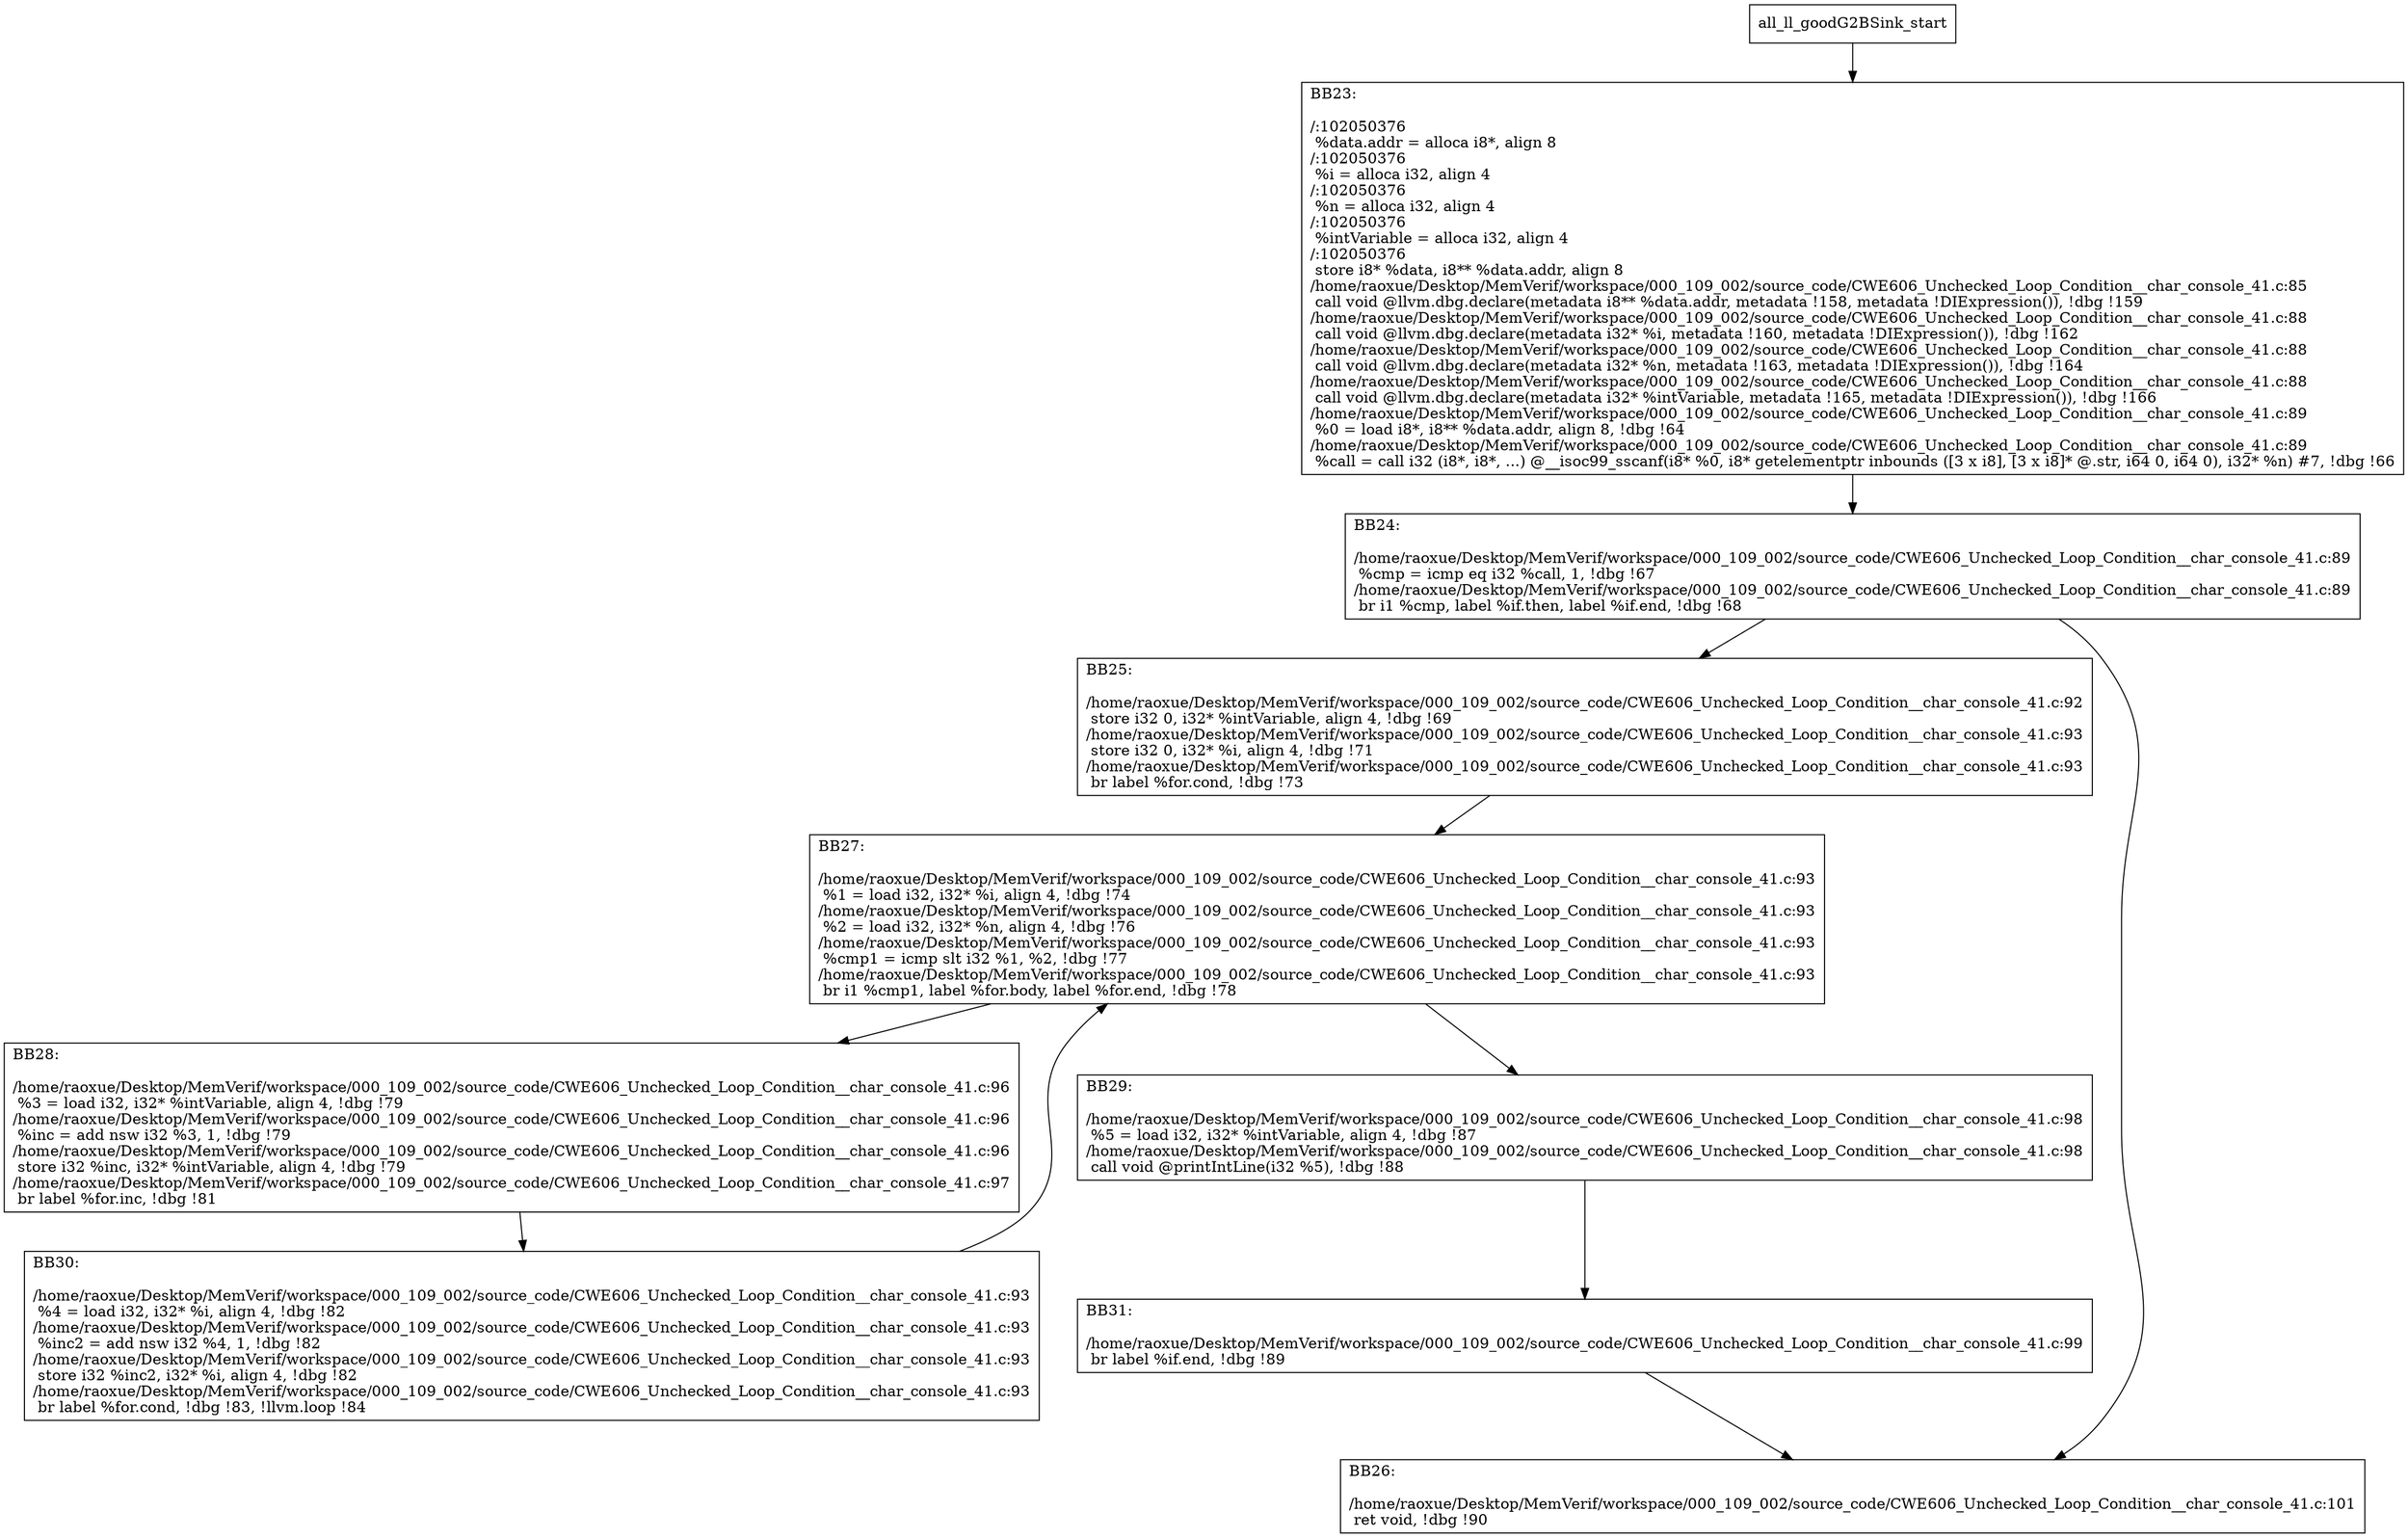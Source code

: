 digraph "CFG for'all_ll_goodG2BSink' function" {
	BBall_ll_goodG2BSink_start[shape=record,label="{all_ll_goodG2BSink_start}"];
	BBall_ll_goodG2BSink_start-> all_ll_goodG2BSinkBB23;
	all_ll_goodG2BSinkBB23 [shape=record, label="{BB23:\l\l/:102050376\l
  %data.addr = alloca i8*, align 8\l
/:102050376\l
  %i = alloca i32, align 4\l
/:102050376\l
  %n = alloca i32, align 4\l
/:102050376\l
  %intVariable = alloca i32, align 4\l
/:102050376\l
  store i8* %data, i8** %data.addr, align 8\l
/home/raoxue/Desktop/MemVerif/workspace/000_109_002/source_code/CWE606_Unchecked_Loop_Condition__char_console_41.c:85\l
  call void @llvm.dbg.declare(metadata i8** %data.addr, metadata !158, metadata !DIExpression()), !dbg !159\l
/home/raoxue/Desktop/MemVerif/workspace/000_109_002/source_code/CWE606_Unchecked_Loop_Condition__char_console_41.c:88\l
  call void @llvm.dbg.declare(metadata i32* %i, metadata !160, metadata !DIExpression()), !dbg !162\l
/home/raoxue/Desktop/MemVerif/workspace/000_109_002/source_code/CWE606_Unchecked_Loop_Condition__char_console_41.c:88\l
  call void @llvm.dbg.declare(metadata i32* %n, metadata !163, metadata !DIExpression()), !dbg !164\l
/home/raoxue/Desktop/MemVerif/workspace/000_109_002/source_code/CWE606_Unchecked_Loop_Condition__char_console_41.c:88\l
  call void @llvm.dbg.declare(metadata i32* %intVariable, metadata !165, metadata !DIExpression()), !dbg !166\l
/home/raoxue/Desktop/MemVerif/workspace/000_109_002/source_code/CWE606_Unchecked_Loop_Condition__char_console_41.c:89\l
  %0 = load i8*, i8** %data.addr, align 8, !dbg !64\l
/home/raoxue/Desktop/MemVerif/workspace/000_109_002/source_code/CWE606_Unchecked_Loop_Condition__char_console_41.c:89\l
  %call = call i32 (i8*, i8*, ...) @__isoc99_sscanf(i8* %0, i8* getelementptr inbounds ([3 x i8], [3 x i8]* @.str, i64 0, i64 0), i32* %n) #7, !dbg !66\l
}"];
	all_ll_goodG2BSinkBB23-> all_ll_goodG2BSinkBB24;
	all_ll_goodG2BSinkBB24 [shape=record, label="{BB24:\l\l/home/raoxue/Desktop/MemVerif/workspace/000_109_002/source_code/CWE606_Unchecked_Loop_Condition__char_console_41.c:89\l
  %cmp = icmp eq i32 %call, 1, !dbg !67\l
/home/raoxue/Desktop/MemVerif/workspace/000_109_002/source_code/CWE606_Unchecked_Loop_Condition__char_console_41.c:89\l
  br i1 %cmp, label %if.then, label %if.end, !dbg !68\l
}"];
	all_ll_goodG2BSinkBB24-> all_ll_goodG2BSinkBB25;
	all_ll_goodG2BSinkBB24-> all_ll_goodG2BSinkBB26;
	all_ll_goodG2BSinkBB25 [shape=record, label="{BB25:\l\l/home/raoxue/Desktop/MemVerif/workspace/000_109_002/source_code/CWE606_Unchecked_Loop_Condition__char_console_41.c:92\l
  store i32 0, i32* %intVariable, align 4, !dbg !69\l
/home/raoxue/Desktop/MemVerif/workspace/000_109_002/source_code/CWE606_Unchecked_Loop_Condition__char_console_41.c:93\l
  store i32 0, i32* %i, align 4, !dbg !71\l
/home/raoxue/Desktop/MemVerif/workspace/000_109_002/source_code/CWE606_Unchecked_Loop_Condition__char_console_41.c:93\l
  br label %for.cond, !dbg !73\l
}"];
	all_ll_goodG2BSinkBB25-> all_ll_goodG2BSinkBB27;
	all_ll_goodG2BSinkBB27 [shape=record, label="{BB27:\l\l/home/raoxue/Desktop/MemVerif/workspace/000_109_002/source_code/CWE606_Unchecked_Loop_Condition__char_console_41.c:93\l
  %1 = load i32, i32* %i, align 4, !dbg !74\l
/home/raoxue/Desktop/MemVerif/workspace/000_109_002/source_code/CWE606_Unchecked_Loop_Condition__char_console_41.c:93\l
  %2 = load i32, i32* %n, align 4, !dbg !76\l
/home/raoxue/Desktop/MemVerif/workspace/000_109_002/source_code/CWE606_Unchecked_Loop_Condition__char_console_41.c:93\l
  %cmp1 = icmp slt i32 %1, %2, !dbg !77\l
/home/raoxue/Desktop/MemVerif/workspace/000_109_002/source_code/CWE606_Unchecked_Loop_Condition__char_console_41.c:93\l
  br i1 %cmp1, label %for.body, label %for.end, !dbg !78\l
}"];
	all_ll_goodG2BSinkBB27-> all_ll_goodG2BSinkBB28;
	all_ll_goodG2BSinkBB27-> all_ll_goodG2BSinkBB29;
	all_ll_goodG2BSinkBB28 [shape=record, label="{BB28:\l\l/home/raoxue/Desktop/MemVerif/workspace/000_109_002/source_code/CWE606_Unchecked_Loop_Condition__char_console_41.c:96\l
  %3 = load i32, i32* %intVariable, align 4, !dbg !79\l
/home/raoxue/Desktop/MemVerif/workspace/000_109_002/source_code/CWE606_Unchecked_Loop_Condition__char_console_41.c:96\l
  %inc = add nsw i32 %3, 1, !dbg !79\l
/home/raoxue/Desktop/MemVerif/workspace/000_109_002/source_code/CWE606_Unchecked_Loop_Condition__char_console_41.c:96\l
  store i32 %inc, i32* %intVariable, align 4, !dbg !79\l
/home/raoxue/Desktop/MemVerif/workspace/000_109_002/source_code/CWE606_Unchecked_Loop_Condition__char_console_41.c:97\l
  br label %for.inc, !dbg !81\l
}"];
	all_ll_goodG2BSinkBB28-> all_ll_goodG2BSinkBB30;
	all_ll_goodG2BSinkBB30 [shape=record, label="{BB30:\l\l/home/raoxue/Desktop/MemVerif/workspace/000_109_002/source_code/CWE606_Unchecked_Loop_Condition__char_console_41.c:93\l
  %4 = load i32, i32* %i, align 4, !dbg !82\l
/home/raoxue/Desktop/MemVerif/workspace/000_109_002/source_code/CWE606_Unchecked_Loop_Condition__char_console_41.c:93\l
  %inc2 = add nsw i32 %4, 1, !dbg !82\l
/home/raoxue/Desktop/MemVerif/workspace/000_109_002/source_code/CWE606_Unchecked_Loop_Condition__char_console_41.c:93\l
  store i32 %inc2, i32* %i, align 4, !dbg !82\l
/home/raoxue/Desktop/MemVerif/workspace/000_109_002/source_code/CWE606_Unchecked_Loop_Condition__char_console_41.c:93\l
  br label %for.cond, !dbg !83, !llvm.loop !84\l
}"];
	all_ll_goodG2BSinkBB30-> all_ll_goodG2BSinkBB27;
	all_ll_goodG2BSinkBB29 [shape=record, label="{BB29:\l\l/home/raoxue/Desktop/MemVerif/workspace/000_109_002/source_code/CWE606_Unchecked_Loop_Condition__char_console_41.c:98\l
  %5 = load i32, i32* %intVariable, align 4, !dbg !87\l
/home/raoxue/Desktop/MemVerif/workspace/000_109_002/source_code/CWE606_Unchecked_Loop_Condition__char_console_41.c:98\l
  call void @printIntLine(i32 %5), !dbg !88\l
}"];
	all_ll_goodG2BSinkBB29-> all_ll_goodG2BSinkBB31;
	all_ll_goodG2BSinkBB31 [shape=record, label="{BB31:\l\l/home/raoxue/Desktop/MemVerif/workspace/000_109_002/source_code/CWE606_Unchecked_Loop_Condition__char_console_41.c:99\l
  br label %if.end, !dbg !89\l
}"];
	all_ll_goodG2BSinkBB31-> all_ll_goodG2BSinkBB26;
	all_ll_goodG2BSinkBB26 [shape=record, label="{BB26:\l\l/home/raoxue/Desktop/MemVerif/workspace/000_109_002/source_code/CWE606_Unchecked_Loop_Condition__char_console_41.c:101\l
  ret void, !dbg !90\l
}"];
}
